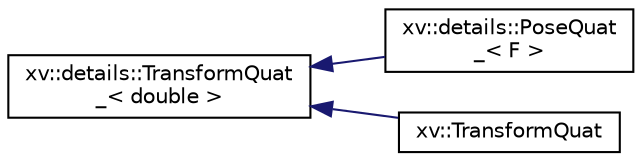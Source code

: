 digraph "Graphical Class Hierarchy"
{
 // LATEX_PDF_SIZE
  edge [fontname="Helvetica",fontsize="10",labelfontname="Helvetica",labelfontsize="10"];
  node [fontname="Helvetica",fontsize="10",shape=record];
  rankdir="LR";
  Node0 [label="xv::details::TransformQuat\l_\< double \>",height=0.2,width=0.4,color="black", fillcolor="white", style="filled",URL="$classxv_1_1details_1_1TransformQuat__.html",tooltip=" "];
  Node0 -> Node1 [dir="back",color="midnightblue",fontsize="10",style="solid",fontname="Helvetica"];
  Node1 [label="xv::details::PoseQuat\l_\< F \>",height=0.2,width=0.4,color="black", fillcolor="white", style="filled",URL="$classxv_1_1details_1_1PoseQuat__.html",tooltip=" "];
  Node0 -> Node2 [dir="back",color="midnightblue",fontsize="10",style="solid",fontname="Helvetica"];
  Node2 [label="xv::TransformQuat",height=0.2,width=0.4,color="black", fillcolor="white", style="filled",URL="$structxv_1_1TransformQuat.html",tooltip="Represents a float typed transformation (or pose) with translation and quaternion for rotation."];
}
